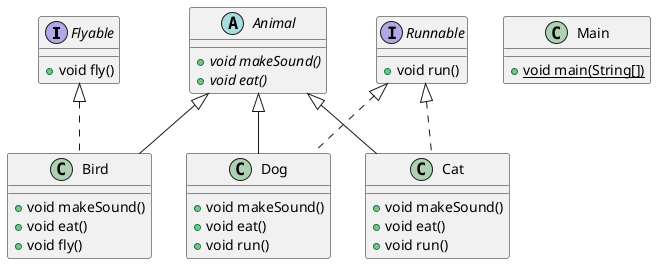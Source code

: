 @startuml
interface Flyable {
+ void fly()
}

abstract class Animal {
+ {abstract}void makeSound()
+ {abstract}void eat()
}

interface Runnable {
+ void run()
}

class Cat {
+ void makeSound()
+ void eat()
+ void run()
}

class Dog {
+ void makeSound()
+ void eat()
+ void run()
}

class Bird {
+ void makeSound()
+ void eat()
+ void fly()
}

class Main {
+ {static} void main(String[])
}



Runnable <|.. Cat
Animal <|-- Cat
Runnable <|.. Dog
Animal <|-- Dog
Flyable <|.. Bird
Animal <|-- Bird
@enduml
